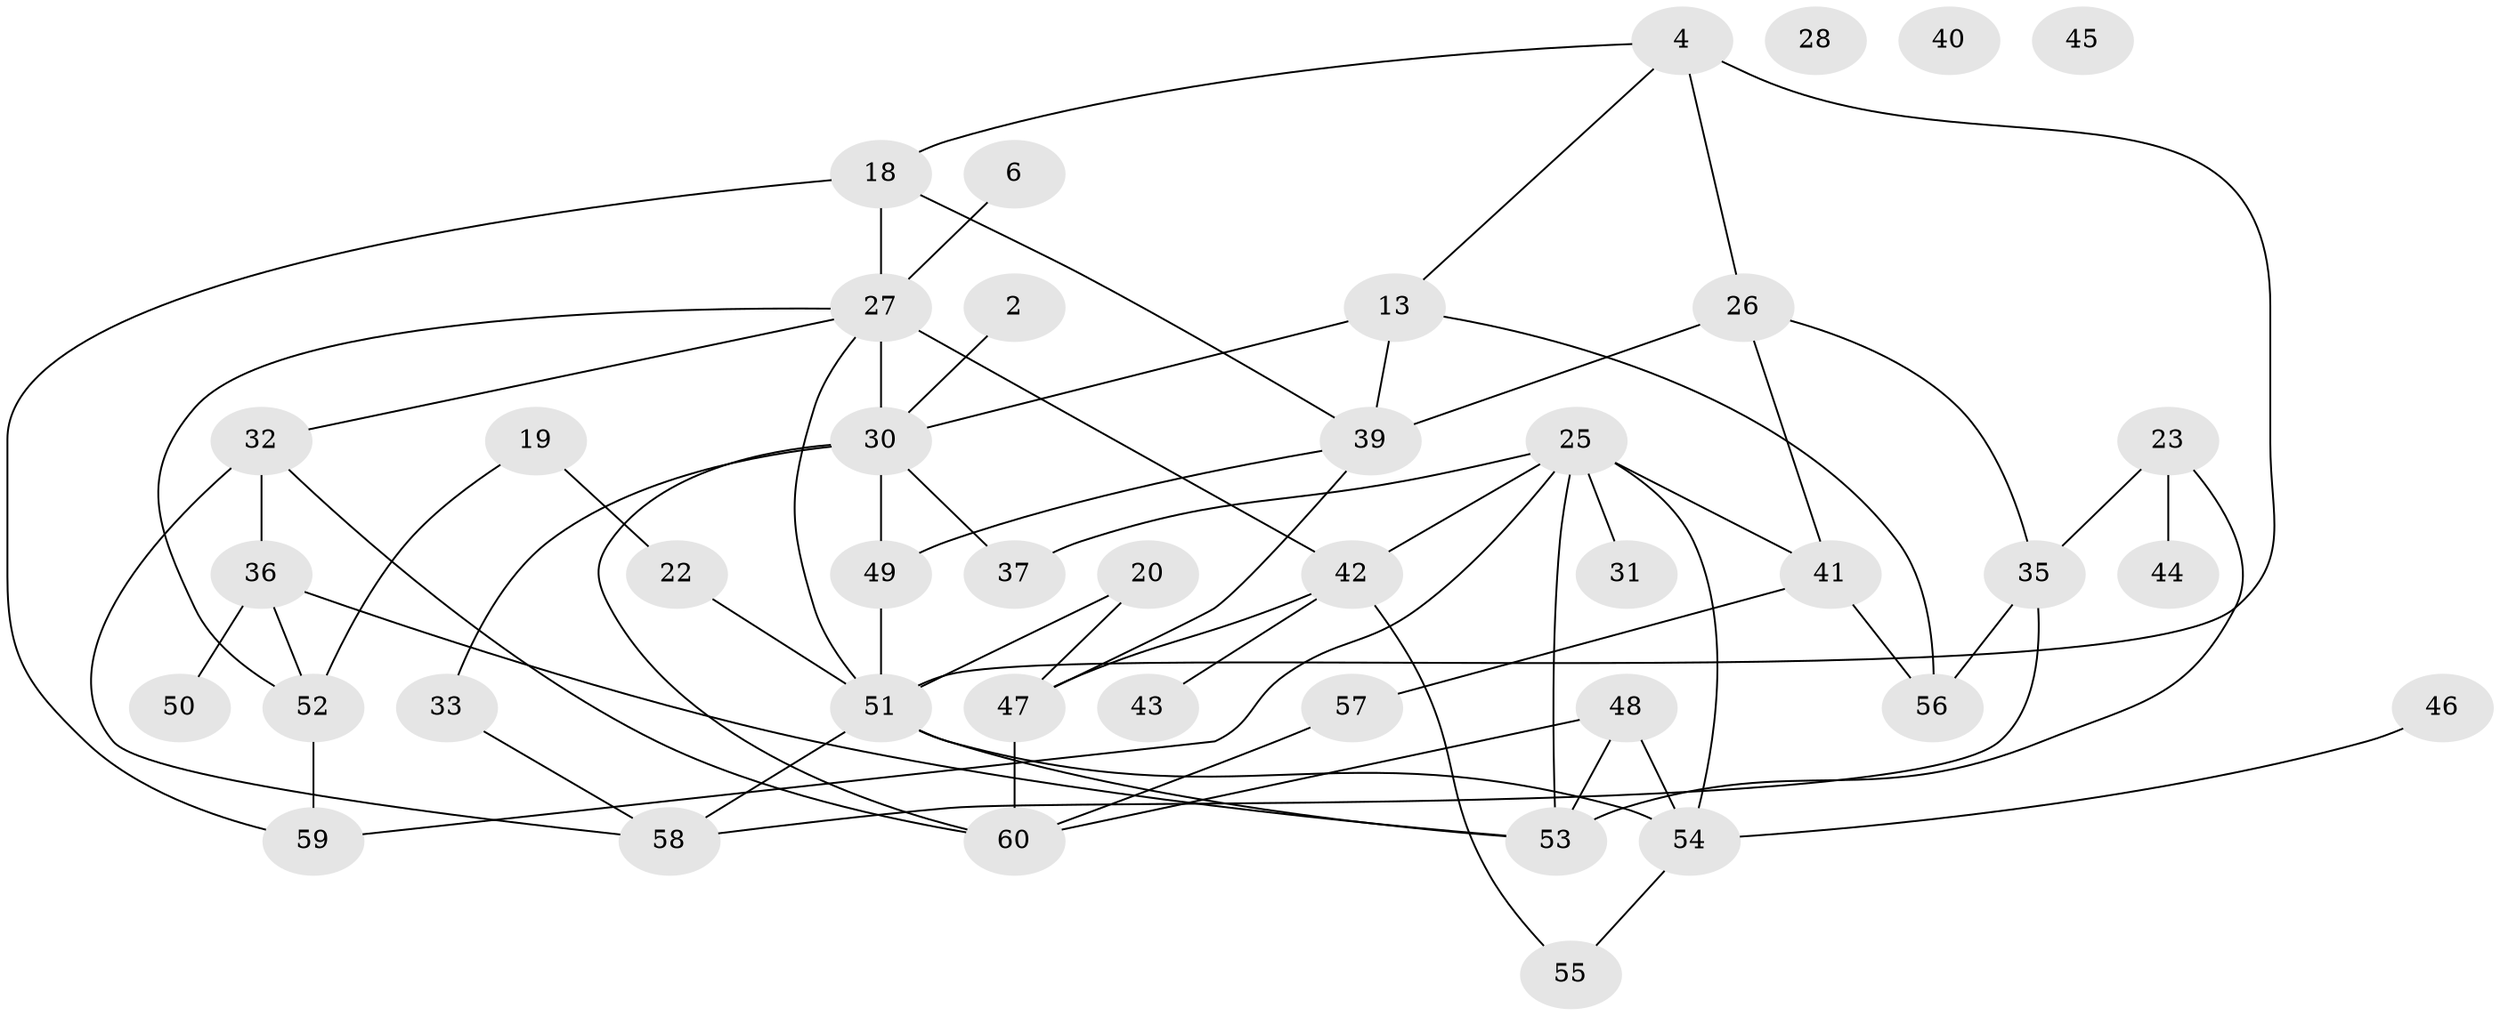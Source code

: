 // original degree distribution, {3: 0.2, 1: 0.11666666666666667, 4: 0.3, 2: 0.16666666666666666, 7: 0.016666666666666666, 5: 0.06666666666666667, 6: 0.08333333333333333, 0: 0.05}
// Generated by graph-tools (version 1.1) at 2025/42/03/04/25 21:42:33]
// undirected, 42 vertices, 67 edges
graph export_dot {
graph [start="1"]
  node [color=gray90,style=filled];
  2;
  4;
  6;
  13;
  18;
  19;
  20;
  22;
  23;
  25 [super="+14"];
  26;
  27 [super="+16+17"];
  28;
  30 [super="+29"];
  31;
  32 [super="+1+24"];
  33;
  35 [super="+12"];
  36;
  37;
  39 [super="+11"];
  40;
  41 [super="+38"];
  42 [super="+7+34"];
  43;
  44;
  45;
  46;
  47;
  48;
  49 [super="+21"];
  50;
  51 [super="+10"];
  52;
  53 [super="+8"];
  54;
  55;
  56;
  57;
  58;
  59;
  60;
  2 -- 30;
  4 -- 13;
  4 -- 18;
  4 -- 26;
  4 -- 51;
  6 -- 27;
  13 -- 30;
  13 -- 56;
  13 -- 39;
  18 -- 39;
  18 -- 59;
  18 -- 27;
  19 -- 22;
  19 -- 52;
  20 -- 47;
  20 -- 51;
  22 -- 51;
  23 -- 44;
  23 -- 53;
  23 -- 35;
  25 -- 31;
  25 -- 37;
  25 -- 41 [weight=2];
  25 -- 54;
  25 -- 59;
  25 -- 53;
  25 -- 42;
  26 -- 39 [weight=2];
  26 -- 41 [weight=2];
  26 -- 35;
  27 -- 30 [weight=3];
  27 -- 32;
  27 -- 51 [weight=2];
  27 -- 52;
  27 -- 42 [weight=2];
  30 -- 37;
  30 -- 60;
  30 -- 33;
  30 -- 49;
  32 -- 36;
  32 -- 60;
  32 -- 58 [weight=2];
  33 -- 58;
  35 -- 56;
  35 -- 58;
  36 -- 50;
  36 -- 52;
  36 -- 53;
  39 -- 47;
  39 -- 49;
  41 -- 56;
  41 -- 57;
  42 -- 43;
  42 -- 47 [weight=2];
  42 -- 55;
  46 -- 54;
  47 -- 60;
  48 -- 53;
  48 -- 54;
  48 -- 60;
  49 -- 51;
  51 -- 54 [weight=2];
  51 -- 58 [weight=2];
  51 -- 53;
  52 -- 59;
  54 -- 55;
  57 -- 60;
}
